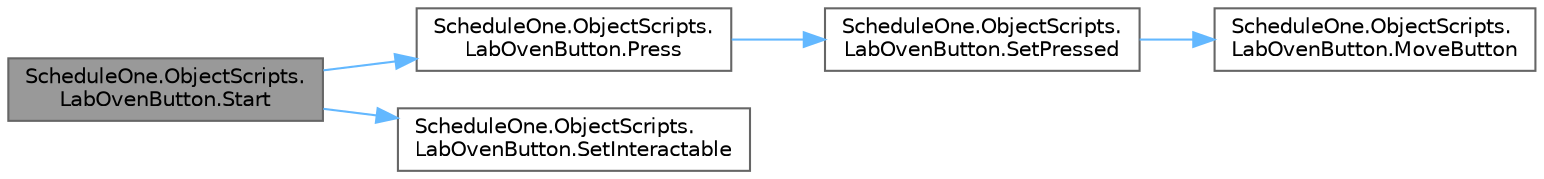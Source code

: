 digraph "ScheduleOne.ObjectScripts.LabOvenButton.Start"
{
 // LATEX_PDF_SIZE
  bgcolor="transparent";
  edge [fontname=Helvetica,fontsize=10,labelfontname=Helvetica,labelfontsize=10];
  node [fontname=Helvetica,fontsize=10,shape=box,height=0.2,width=0.4];
  rankdir="LR";
  Node1 [id="Node000001",label="ScheduleOne.ObjectScripts.\lLabOvenButton.Start",height=0.2,width=0.4,color="gray40", fillcolor="grey60", style="filled", fontcolor="black",tooltip=" "];
  Node1 -> Node2 [id="edge1_Node000001_Node000002",color="steelblue1",style="solid",tooltip=" "];
  Node2 [id="Node000002",label="ScheduleOne.ObjectScripts.\lLabOvenButton.Press",height=0.2,width=0.4,color="grey40", fillcolor="white", style="filled",URL="$class_schedule_one_1_1_object_scripts_1_1_lab_oven_button.html#a01b41b5c757dcec2ea0e09ef74eabffe",tooltip=" "];
  Node2 -> Node3 [id="edge2_Node000002_Node000003",color="steelblue1",style="solid",tooltip=" "];
  Node3 [id="Node000003",label="ScheduleOne.ObjectScripts.\lLabOvenButton.SetPressed",height=0.2,width=0.4,color="grey40", fillcolor="white", style="filled",URL="$class_schedule_one_1_1_object_scripts_1_1_lab_oven_button.html#a1d4b8115637150dff8cead863ff5a9c3",tooltip=" "];
  Node3 -> Node4 [id="edge3_Node000003_Node000004",color="steelblue1",style="solid",tooltip=" "];
  Node4 [id="Node000004",label="ScheduleOne.ObjectScripts.\lLabOvenButton.MoveButton",height=0.2,width=0.4,color="grey40", fillcolor="white", style="filled",URL="$class_schedule_one_1_1_object_scripts_1_1_lab_oven_button.html#a2ae7480af0db926116bb70701e8e3df1",tooltip=" "];
  Node1 -> Node5 [id="edge4_Node000001_Node000005",color="steelblue1",style="solid",tooltip=" "];
  Node5 [id="Node000005",label="ScheduleOne.ObjectScripts.\lLabOvenButton.SetInteractable",height=0.2,width=0.4,color="grey40", fillcolor="white", style="filled",URL="$class_schedule_one_1_1_object_scripts_1_1_lab_oven_button.html#adfc0b4bde21b7ebac5fba32635024af4",tooltip=" "];
}
